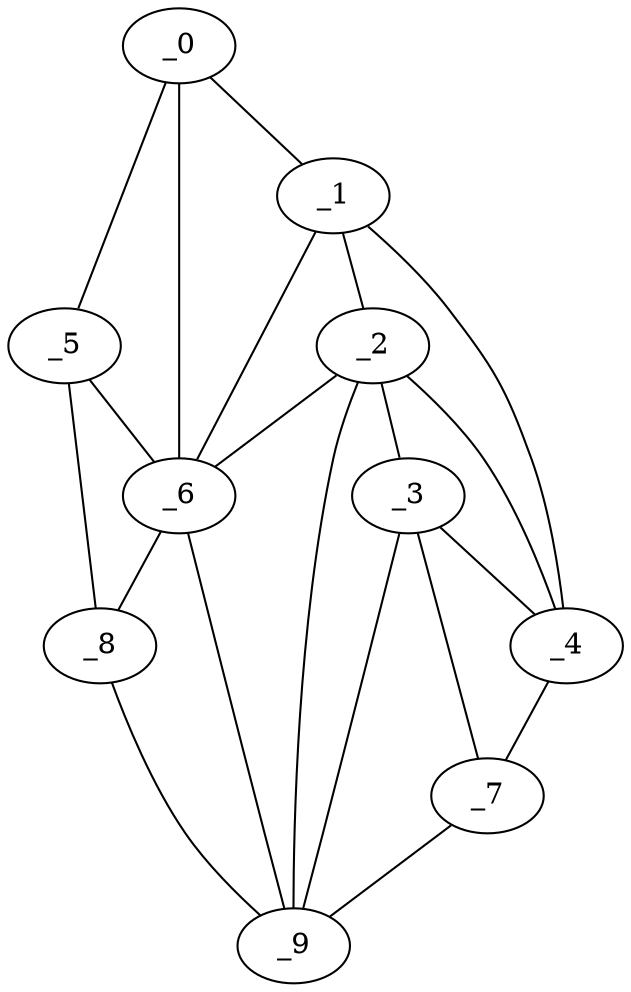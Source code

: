 graph "obj65__75.gxl" {
	_0	 [x=40,
		y=4];
	_1	 [x=41,
		y=76];
	_0 -- _1	 [valence=1];
	_5	 [x=63,
		y=3];
	_0 -- _5	 [valence=1];
	_6	 [x=65,
		y=32];
	_0 -- _6	 [valence=2];
	_2	 [x=48,
		y=86];
	_1 -- _2	 [valence=2];
	_4	 [x=61,
		y=125];
	_1 -- _4	 [valence=1];
	_1 -- _6	 [valence=1];
	_3	 [x=52,
		y=93];
	_2 -- _3	 [valence=2];
	_2 -- _4	 [valence=2];
	_2 -- _6	 [valence=2];
	_9	 [x=91,
		y=35];
	_2 -- _9	 [valence=1];
	_3 -- _4	 [valence=1];
	_7	 [x=83,
		y=123];
	_3 -- _7	 [valence=2];
	_3 -- _9	 [valence=1];
	_4 -- _7	 [valence=1];
	_5 -- _6	 [valence=1];
	_8	 [x=89,
		y=29];
	_5 -- _8	 [valence=1];
	_6 -- _8	 [valence=2];
	_6 -- _9	 [valence=2];
	_7 -- _9	 [valence=1];
	_8 -- _9	 [valence=1];
}
